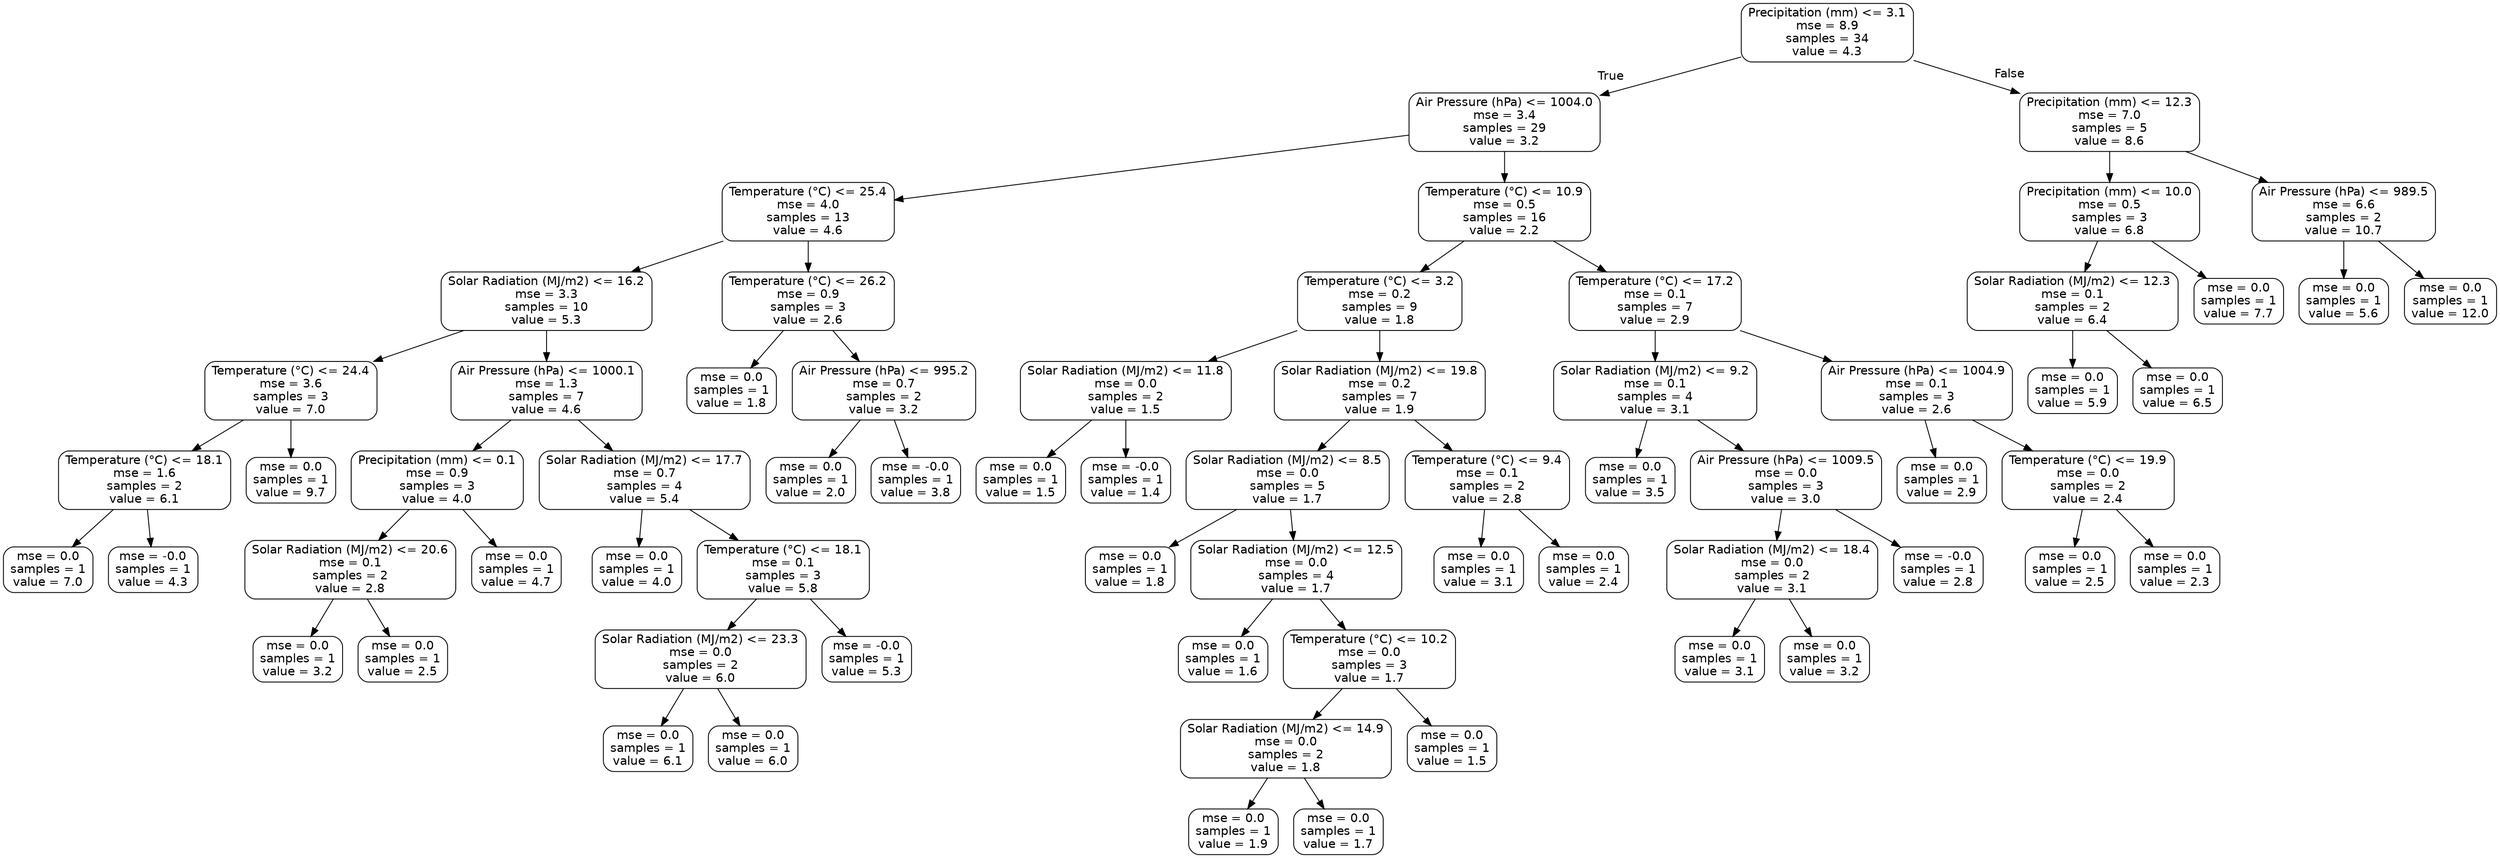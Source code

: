 digraph Tree {
node [shape=box, style="rounded", color="black", fontname=helvetica] ;
edge [fontname=helvetica] ;
0 [label="Precipitation (mm) <= 3.1\nmse = 8.9\nsamples = 34\nvalue = 4.3"] ;
1 [label="Air Pressure (hPa) <= 1004.0\nmse = 3.4\nsamples = 29\nvalue = 3.2"] ;
0 -> 1 [labeldistance=2.5, labelangle=45, headlabel="True"] ;
2 [label="Temperature (°C) <= 25.4\nmse = 4.0\nsamples = 13\nvalue = 4.6"] ;
1 -> 2 ;
3 [label="Solar Radiation (MJ/m2) <= 16.2\nmse = 3.3\nsamples = 10\nvalue = 5.3"] ;
2 -> 3 ;
4 [label="Temperature (°C) <= 24.4\nmse = 3.6\nsamples = 3\nvalue = 7.0"] ;
3 -> 4 ;
5 [label="Temperature (°C) <= 18.1\nmse = 1.6\nsamples = 2\nvalue = 6.1"] ;
4 -> 5 ;
6 [label="mse = 0.0\nsamples = 1\nvalue = 7.0"] ;
5 -> 6 ;
7 [label="mse = -0.0\nsamples = 1\nvalue = 4.3"] ;
5 -> 7 ;
8 [label="mse = 0.0\nsamples = 1\nvalue = 9.7"] ;
4 -> 8 ;
9 [label="Air Pressure (hPa) <= 1000.1\nmse = 1.3\nsamples = 7\nvalue = 4.6"] ;
3 -> 9 ;
10 [label="Precipitation (mm) <= 0.1\nmse = 0.9\nsamples = 3\nvalue = 4.0"] ;
9 -> 10 ;
11 [label="Solar Radiation (MJ/m2) <= 20.6\nmse = 0.1\nsamples = 2\nvalue = 2.8"] ;
10 -> 11 ;
12 [label="mse = 0.0\nsamples = 1\nvalue = 3.2"] ;
11 -> 12 ;
13 [label="mse = 0.0\nsamples = 1\nvalue = 2.5"] ;
11 -> 13 ;
14 [label="mse = 0.0\nsamples = 1\nvalue = 4.7"] ;
10 -> 14 ;
15 [label="Solar Radiation (MJ/m2) <= 17.7\nmse = 0.7\nsamples = 4\nvalue = 5.4"] ;
9 -> 15 ;
16 [label="mse = 0.0\nsamples = 1\nvalue = 4.0"] ;
15 -> 16 ;
17 [label="Temperature (°C) <= 18.1\nmse = 0.1\nsamples = 3\nvalue = 5.8"] ;
15 -> 17 ;
18 [label="Solar Radiation (MJ/m2) <= 23.3\nmse = 0.0\nsamples = 2\nvalue = 6.0"] ;
17 -> 18 ;
19 [label="mse = 0.0\nsamples = 1\nvalue = 6.1"] ;
18 -> 19 ;
20 [label="mse = 0.0\nsamples = 1\nvalue = 6.0"] ;
18 -> 20 ;
21 [label="mse = -0.0\nsamples = 1\nvalue = 5.3"] ;
17 -> 21 ;
22 [label="Temperature (°C) <= 26.2\nmse = 0.9\nsamples = 3\nvalue = 2.6"] ;
2 -> 22 ;
23 [label="mse = 0.0\nsamples = 1\nvalue = 1.8"] ;
22 -> 23 ;
24 [label="Air Pressure (hPa) <= 995.2\nmse = 0.7\nsamples = 2\nvalue = 3.2"] ;
22 -> 24 ;
25 [label="mse = 0.0\nsamples = 1\nvalue = 2.0"] ;
24 -> 25 ;
26 [label="mse = -0.0\nsamples = 1\nvalue = 3.8"] ;
24 -> 26 ;
27 [label="Temperature (°C) <= 10.9\nmse = 0.5\nsamples = 16\nvalue = 2.2"] ;
1 -> 27 ;
28 [label="Temperature (°C) <= 3.2\nmse = 0.2\nsamples = 9\nvalue = 1.8"] ;
27 -> 28 ;
29 [label="Solar Radiation (MJ/m2) <= 11.8\nmse = 0.0\nsamples = 2\nvalue = 1.5"] ;
28 -> 29 ;
30 [label="mse = 0.0\nsamples = 1\nvalue = 1.5"] ;
29 -> 30 ;
31 [label="mse = -0.0\nsamples = 1\nvalue = 1.4"] ;
29 -> 31 ;
32 [label="Solar Radiation (MJ/m2) <= 19.8\nmse = 0.2\nsamples = 7\nvalue = 1.9"] ;
28 -> 32 ;
33 [label="Solar Radiation (MJ/m2) <= 8.5\nmse = 0.0\nsamples = 5\nvalue = 1.7"] ;
32 -> 33 ;
34 [label="mse = 0.0\nsamples = 1\nvalue = 1.8"] ;
33 -> 34 ;
35 [label="Solar Radiation (MJ/m2) <= 12.5\nmse = 0.0\nsamples = 4\nvalue = 1.7"] ;
33 -> 35 ;
36 [label="mse = 0.0\nsamples = 1\nvalue = 1.6"] ;
35 -> 36 ;
37 [label="Temperature (°C) <= 10.2\nmse = 0.0\nsamples = 3\nvalue = 1.7"] ;
35 -> 37 ;
38 [label="Solar Radiation (MJ/m2) <= 14.9\nmse = 0.0\nsamples = 2\nvalue = 1.8"] ;
37 -> 38 ;
39 [label="mse = 0.0\nsamples = 1\nvalue = 1.9"] ;
38 -> 39 ;
40 [label="mse = 0.0\nsamples = 1\nvalue = 1.7"] ;
38 -> 40 ;
41 [label="mse = 0.0\nsamples = 1\nvalue = 1.5"] ;
37 -> 41 ;
42 [label="Temperature (°C) <= 9.4\nmse = 0.1\nsamples = 2\nvalue = 2.8"] ;
32 -> 42 ;
43 [label="mse = 0.0\nsamples = 1\nvalue = 3.1"] ;
42 -> 43 ;
44 [label="mse = 0.0\nsamples = 1\nvalue = 2.4"] ;
42 -> 44 ;
45 [label="Temperature (°C) <= 17.2\nmse = 0.1\nsamples = 7\nvalue = 2.9"] ;
27 -> 45 ;
46 [label="Solar Radiation (MJ/m2) <= 9.2\nmse = 0.1\nsamples = 4\nvalue = 3.1"] ;
45 -> 46 ;
47 [label="mse = 0.0\nsamples = 1\nvalue = 3.5"] ;
46 -> 47 ;
48 [label="Air Pressure (hPa) <= 1009.5\nmse = 0.0\nsamples = 3\nvalue = 3.0"] ;
46 -> 48 ;
49 [label="Solar Radiation (MJ/m2) <= 18.4\nmse = 0.0\nsamples = 2\nvalue = 3.1"] ;
48 -> 49 ;
50 [label="mse = 0.0\nsamples = 1\nvalue = 3.1"] ;
49 -> 50 ;
51 [label="mse = 0.0\nsamples = 1\nvalue = 3.2"] ;
49 -> 51 ;
52 [label="mse = -0.0\nsamples = 1\nvalue = 2.8"] ;
48 -> 52 ;
53 [label="Air Pressure (hPa) <= 1004.9\nmse = 0.1\nsamples = 3\nvalue = 2.6"] ;
45 -> 53 ;
54 [label="mse = 0.0\nsamples = 1\nvalue = 2.9"] ;
53 -> 54 ;
55 [label="Temperature (°C) <= 19.9\nmse = 0.0\nsamples = 2\nvalue = 2.4"] ;
53 -> 55 ;
56 [label="mse = 0.0\nsamples = 1\nvalue = 2.5"] ;
55 -> 56 ;
57 [label="mse = 0.0\nsamples = 1\nvalue = 2.3"] ;
55 -> 57 ;
58 [label="Precipitation (mm) <= 12.3\nmse = 7.0\nsamples = 5\nvalue = 8.6"] ;
0 -> 58 [labeldistance=2.5, labelangle=-45, headlabel="False"] ;
59 [label="Precipitation (mm) <= 10.0\nmse = 0.5\nsamples = 3\nvalue = 6.8"] ;
58 -> 59 ;
60 [label="Solar Radiation (MJ/m2) <= 12.3\nmse = 0.1\nsamples = 2\nvalue = 6.4"] ;
59 -> 60 ;
61 [label="mse = 0.0\nsamples = 1\nvalue = 5.9"] ;
60 -> 61 ;
62 [label="mse = 0.0\nsamples = 1\nvalue = 6.5"] ;
60 -> 62 ;
63 [label="mse = 0.0\nsamples = 1\nvalue = 7.7"] ;
59 -> 63 ;
64 [label="Air Pressure (hPa) <= 989.5\nmse = 6.6\nsamples = 2\nvalue = 10.7"] ;
58 -> 64 ;
65 [label="mse = 0.0\nsamples = 1\nvalue = 5.6"] ;
64 -> 65 ;
66 [label="mse = 0.0\nsamples = 1\nvalue = 12.0"] ;
64 -> 66 ;
}